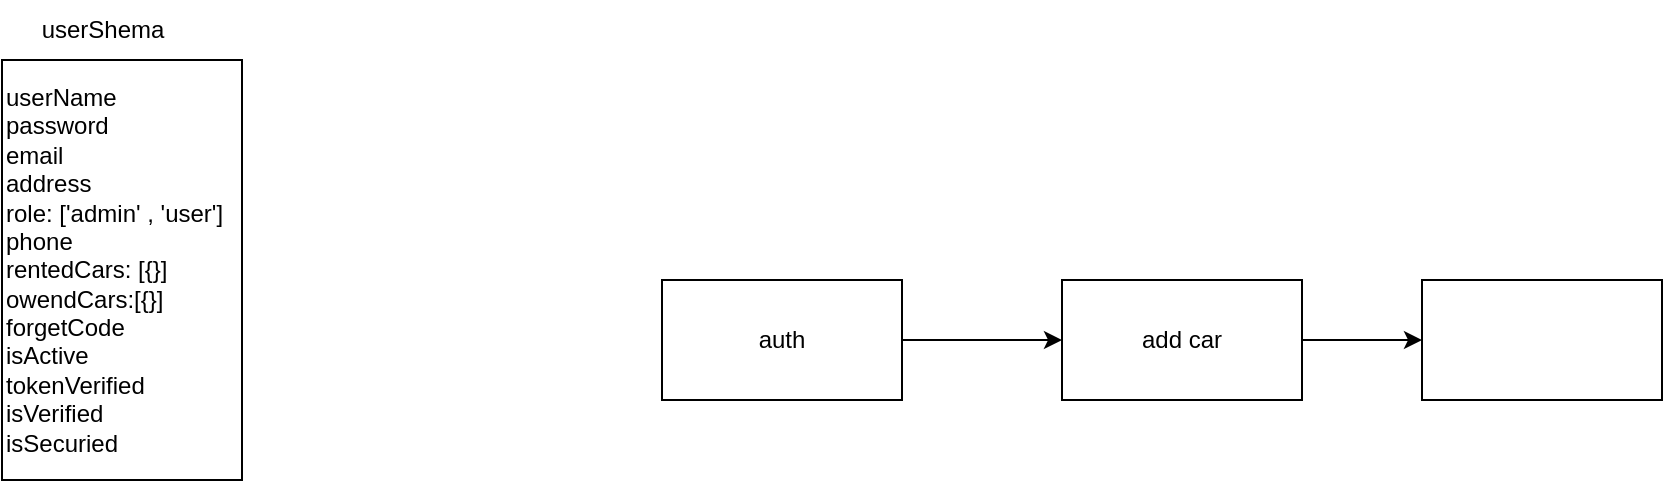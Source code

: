 <mxfile>
    <diagram id="GLMQ-9-ujG7QucVG7HQS" name="Page-1">
        <mxGraphModel dx="614" dy="496" grid="1" gridSize="10" guides="1" tooltips="1" connect="1" arrows="1" fold="1" page="1" pageScale="1" pageWidth="850" pageHeight="1100" math="0" shadow="0">
            <root>
                <mxCell id="0"/>
                <mxCell id="1" parent="0"/>
                <mxCell id="2" value="userName&lt;br&gt;password&lt;br&gt;email&lt;br&gt;address&lt;br&gt;role: ['admin' , 'user']&lt;br&gt;phone&lt;br&gt;rentedCars: [{}]&lt;br&gt;owendCars:[{}]&lt;br&gt;forgetCode&lt;br&gt;isActive&lt;br&gt;tokenVerified&lt;br&gt;isVerified&lt;br&gt;isSecuried" style="whiteSpace=wrap;html=1;align=left;" parent="1" vertex="1">
                    <mxGeometry y="90" width="120" height="210" as="geometry"/>
                </mxCell>
                <mxCell id="3" value="userShema" style="text;html=1;align=center;verticalAlign=middle;resizable=0;points=[];autosize=1;strokeColor=none;fillColor=none;" parent="1" vertex="1">
                    <mxGeometry x="10" y="60" width="80" height="30" as="geometry"/>
                </mxCell>
                <mxCell id="6" value="" style="edgeStyle=none;html=1;" edge="1" parent="1" source="4" target="5">
                    <mxGeometry relative="1" as="geometry"/>
                </mxCell>
                <mxCell id="4" value="auth" style="whiteSpace=wrap;html=1;" vertex="1" parent="1">
                    <mxGeometry x="330" y="200" width="120" height="60" as="geometry"/>
                </mxCell>
                <mxCell id="8" value="" style="edgeStyle=none;html=1;" edge="1" parent="1" source="5" target="7">
                    <mxGeometry relative="1" as="geometry"/>
                </mxCell>
                <mxCell id="5" value="add car" style="whiteSpace=wrap;html=1;" vertex="1" parent="1">
                    <mxGeometry x="530" y="200" width="120" height="60" as="geometry"/>
                </mxCell>
                <mxCell id="7" value="" style="whiteSpace=wrap;html=1;" vertex="1" parent="1">
                    <mxGeometry x="710" y="200" width="120" height="60" as="geometry"/>
                </mxCell>
            </root>
        </mxGraphModel>
    </diagram>
</mxfile>